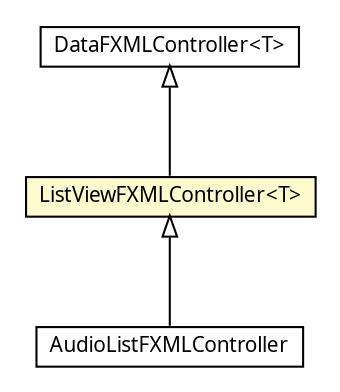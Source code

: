 #!/usr/local/bin/dot
#
# Class diagram 
# Generated by UMLGraph version 5.1 (http://www.umlgraph.org/)
#

digraph G {
	edge [fontname="arial",fontsize=10,labelfontname="arial",labelfontsize=10];
	node [fontname="arial",fontsize=10,shape=plaintext];
	nodesep=0.25;
	ranksep=0.5;
	// org.olympe.musicplayer.fxml.ListViewFXMLController<T>
	c886 [label=<<table title="org.olympe.musicplayer.fxml.ListViewFXMLController" border="0" cellborder="1" cellspacing="0" cellpadding="2" port="p" bgcolor="lemonChiffon" href="./ListViewFXMLController.html">
		<tr><td><table border="0" cellspacing="0" cellpadding="1">
<tr><td align="center" balign="center"><font face="ariali"> ListViewFXMLController&lt;T&gt; </font></td></tr>
		</table></td></tr>
		</table>>, fontname="arial", fontcolor="black", fontsize=10.0];
	// org.olympe.musicplayer.fxml.DataFXMLController<T>
	c889 [label=<<table title="org.olympe.musicplayer.fxml.DataFXMLController" border="0" cellborder="1" cellspacing="0" cellpadding="2" port="p" href="./DataFXMLController.html">
		<tr><td><table border="0" cellspacing="0" cellpadding="1">
<tr><td align="center" balign="center"><font face="ariali"> DataFXMLController&lt;T&gt; </font></td></tr>
		</table></td></tr>
		</table>>, fontname="arial", fontcolor="black", fontsize=10.0];
	// org.olympe.musicplayer.fxml.AudioListFXMLController
	c892 [label=<<table title="org.olympe.musicplayer.fxml.AudioListFXMLController" border="0" cellborder="1" cellspacing="0" cellpadding="2" port="p" href="./AudioListFXMLController.html">
		<tr><td><table border="0" cellspacing="0" cellpadding="1">
<tr><td align="center" balign="center"><font face="ariali"> AudioListFXMLController </font></td></tr>
		</table></td></tr>
		</table>>, fontname="arial", fontcolor="black", fontsize=10.0];
	//org.olympe.musicplayer.fxml.ListViewFXMLController<T> extends org.olympe.musicplayer.fxml.DataFXMLController<T>
	c889:p -> c886:p [dir=back,arrowtail=empty];
	//org.olympe.musicplayer.fxml.AudioListFXMLController extends org.olympe.musicplayer.fxml.ListViewFXMLController<org.olympe.musicplayer.bean.model.Audio>
	c886:p -> c892:p [dir=back,arrowtail=empty];
}

